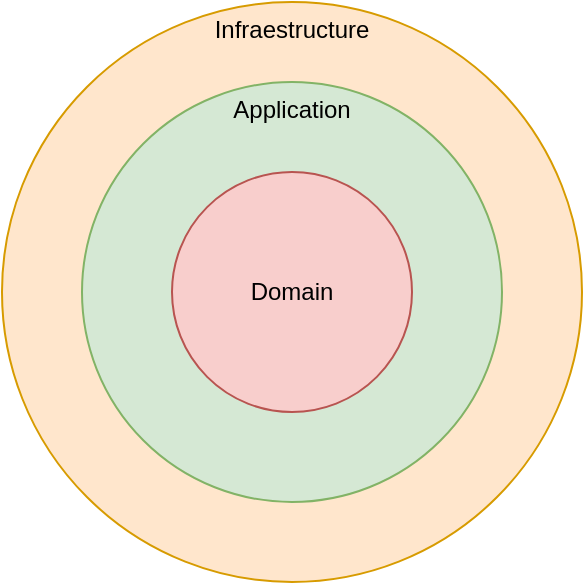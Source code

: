 <mxfile version="20.5.1" type="github">
  <diagram id="xUkFzmVO0vlBVsABeKhz" name="Page-1">
    <mxGraphModel dx="1501" dy="727" grid="1" gridSize="10" guides="1" tooltips="1" connect="1" arrows="1" fold="1" page="1" pageScale="1" pageWidth="850" pageHeight="1100" math="0" shadow="0">
      <root>
        <mxCell id="0" />
        <mxCell id="1" parent="0" />
        <mxCell id="UFLEkfPhrMQ23omqmo75-6" value="" style="group" vertex="1" connectable="0" parent="1">
          <mxGeometry x="40" y="40" width="290" height="290" as="geometry" />
        </mxCell>
        <mxCell id="UFLEkfPhrMQ23omqmo75-2" value="Infraestructure" style="ellipse;whiteSpace=wrap;html=1;aspect=fixed;fillColor=#ffe6cc;strokeColor=#d79b00;align=center;verticalAlign=top;" vertex="1" parent="UFLEkfPhrMQ23omqmo75-6">
          <mxGeometry width="290" height="290" as="geometry" />
        </mxCell>
        <mxCell id="UFLEkfPhrMQ23omqmo75-3" value="Application" style="ellipse;whiteSpace=wrap;html=1;aspect=fixed;fillColor=#d5e8d4;strokeColor=#82b366;verticalAlign=top;" vertex="1" parent="UFLEkfPhrMQ23omqmo75-6">
          <mxGeometry x="40" y="40" width="210" height="210" as="geometry" />
        </mxCell>
        <mxCell id="UFLEkfPhrMQ23omqmo75-4" value="Domain" style="ellipse;whiteSpace=wrap;html=1;aspect=fixed;fillColor=#f8cecc;strokeColor=#b85450;" vertex="1" parent="UFLEkfPhrMQ23omqmo75-6">
          <mxGeometry x="85" y="85" width="120" height="120" as="geometry" />
        </mxCell>
      </root>
    </mxGraphModel>
  </diagram>
</mxfile>
